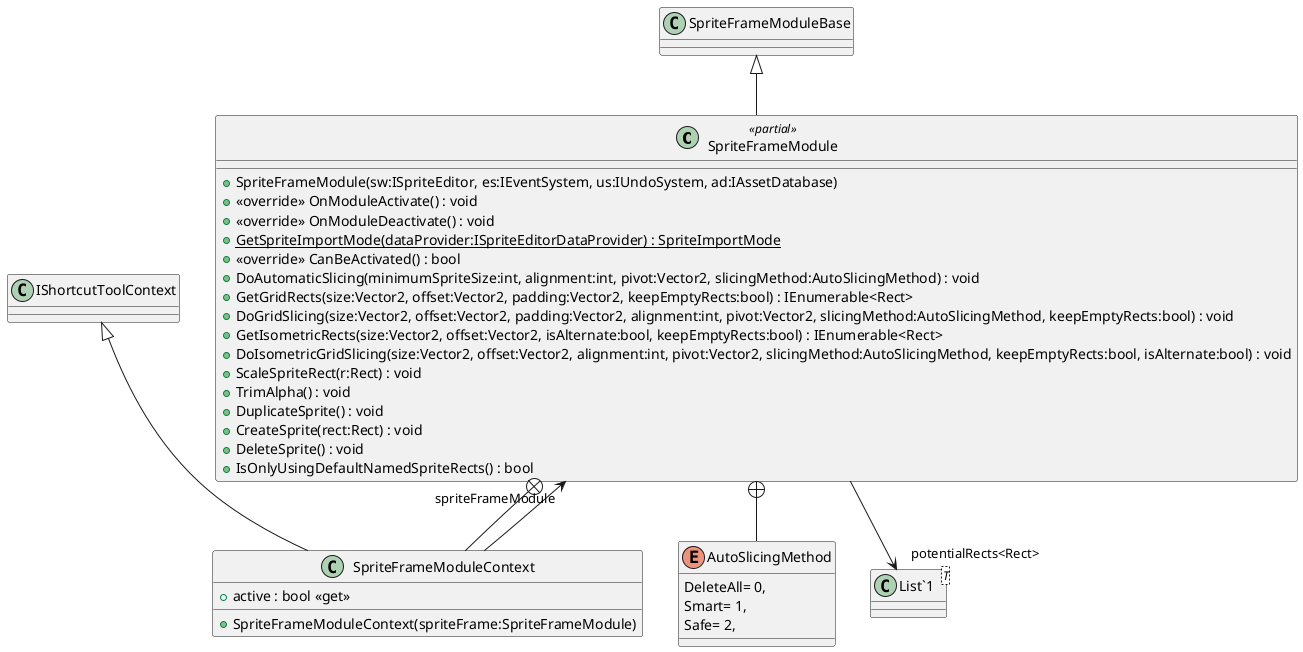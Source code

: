 @startuml
class SpriteFrameModule <<partial>> {
    + SpriteFrameModule(sw:ISpriteEditor, es:IEventSystem, us:IUndoSystem, ad:IAssetDatabase)
    + <<override>> OnModuleActivate() : void
    + <<override>> OnModuleDeactivate() : void
    + {static} GetSpriteImportMode(dataProvider:ISpriteEditorDataProvider) : SpriteImportMode
    + <<override>> CanBeActivated() : bool
    + DoAutomaticSlicing(minimumSpriteSize:int, alignment:int, pivot:Vector2, slicingMethod:AutoSlicingMethod) : void
    + GetGridRects(size:Vector2, offset:Vector2, padding:Vector2, keepEmptyRects:bool) : IEnumerable<Rect>
    + DoGridSlicing(size:Vector2, offset:Vector2, padding:Vector2, alignment:int, pivot:Vector2, slicingMethod:AutoSlicingMethod, keepEmptyRects:bool) : void
    + GetIsometricRects(size:Vector2, offset:Vector2, isAlternate:bool, keepEmptyRects:bool) : IEnumerable<Rect>
    + DoIsometricGridSlicing(size:Vector2, offset:Vector2, alignment:int, pivot:Vector2, slicingMethod:AutoSlicingMethod, keepEmptyRects:bool, isAlternate:bool) : void
    + ScaleSpriteRect(r:Rect) : void
    + TrimAlpha() : void
    + DuplicateSprite() : void
    + CreateSprite(rect:Rect) : void
    + DeleteSprite() : void
    + IsOnlyUsingDefaultNamedSpriteRects() : bool
}
enum AutoSlicingMethod {
    DeleteAll= 0,
    Smart= 1,
    Safe= 2,
}
class "List`1"<T> {
}
class SpriteFrameModuleContext {
    + SpriteFrameModuleContext(spriteFrame:SpriteFrameModule)
    + active : bool <<get>>
}
SpriteFrameModuleBase <|-- SpriteFrameModule
SpriteFrameModule --> "potentialRects<Rect>" "List`1"
SpriteFrameModule +-- AutoSlicingMethod
SpriteFrameModule +-- SpriteFrameModuleContext
IShortcutToolContext <|-- SpriteFrameModuleContext
SpriteFrameModuleContext --> "spriteFrameModule" SpriteFrameModule
@enduml
